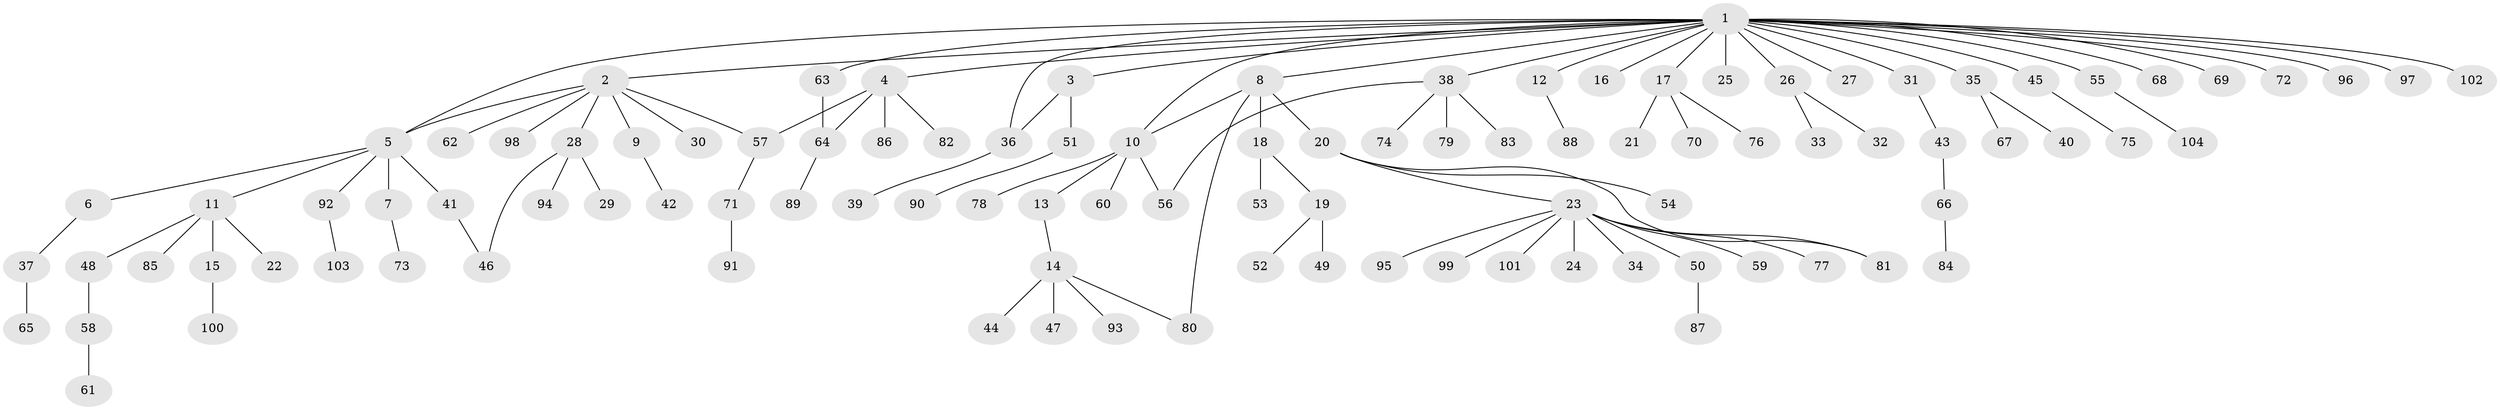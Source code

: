 // coarse degree distribution, {24: 0.0136986301369863, 7: 0.0273972602739726, 3: 0.0684931506849315, 4: 0.0547945205479452, 2: 0.2191780821917808, 1: 0.5753424657534246, 5: 0.0273972602739726, 9: 0.0136986301369863}
// Generated by graph-tools (version 1.1) at 2025/50/03/04/25 22:50:37]
// undirected, 104 vertices, 112 edges
graph export_dot {
  node [color=gray90,style=filled];
  1;
  2;
  3;
  4;
  5;
  6;
  7;
  8;
  9;
  10;
  11;
  12;
  13;
  14;
  15;
  16;
  17;
  18;
  19;
  20;
  21;
  22;
  23;
  24;
  25;
  26;
  27;
  28;
  29;
  30;
  31;
  32;
  33;
  34;
  35;
  36;
  37;
  38;
  39;
  40;
  41;
  42;
  43;
  44;
  45;
  46;
  47;
  48;
  49;
  50;
  51;
  52;
  53;
  54;
  55;
  56;
  57;
  58;
  59;
  60;
  61;
  62;
  63;
  64;
  65;
  66;
  67;
  68;
  69;
  70;
  71;
  72;
  73;
  74;
  75;
  76;
  77;
  78;
  79;
  80;
  81;
  82;
  83;
  84;
  85;
  86;
  87;
  88;
  89;
  90;
  91;
  92;
  93;
  94;
  95;
  96;
  97;
  98;
  99;
  100;
  101;
  102;
  103;
  104;
  1 -- 2;
  1 -- 3;
  1 -- 4;
  1 -- 5;
  1 -- 8;
  1 -- 10;
  1 -- 12;
  1 -- 16;
  1 -- 17;
  1 -- 25;
  1 -- 26;
  1 -- 27;
  1 -- 31;
  1 -- 35;
  1 -- 36;
  1 -- 38;
  1 -- 45;
  1 -- 55;
  1 -- 63;
  1 -- 68;
  1 -- 69;
  1 -- 72;
  1 -- 96;
  1 -- 97;
  1 -- 102;
  2 -- 5;
  2 -- 9;
  2 -- 28;
  2 -- 30;
  2 -- 57;
  2 -- 62;
  2 -- 98;
  3 -- 36;
  3 -- 51;
  4 -- 57;
  4 -- 64;
  4 -- 82;
  4 -- 86;
  5 -- 6;
  5 -- 7;
  5 -- 11;
  5 -- 41;
  5 -- 92;
  6 -- 37;
  7 -- 73;
  8 -- 10;
  8 -- 18;
  8 -- 20;
  8 -- 80;
  9 -- 42;
  10 -- 13;
  10 -- 56;
  10 -- 60;
  10 -- 78;
  11 -- 15;
  11 -- 22;
  11 -- 48;
  11 -- 85;
  12 -- 88;
  13 -- 14;
  14 -- 44;
  14 -- 47;
  14 -- 80;
  14 -- 93;
  15 -- 100;
  17 -- 21;
  17 -- 70;
  17 -- 76;
  18 -- 19;
  18 -- 53;
  19 -- 49;
  19 -- 52;
  20 -- 23;
  20 -- 54;
  20 -- 81;
  23 -- 24;
  23 -- 34;
  23 -- 50;
  23 -- 59;
  23 -- 77;
  23 -- 81;
  23 -- 95;
  23 -- 99;
  23 -- 101;
  26 -- 32;
  26 -- 33;
  28 -- 29;
  28 -- 46;
  28 -- 94;
  31 -- 43;
  35 -- 40;
  35 -- 67;
  36 -- 39;
  37 -- 65;
  38 -- 56;
  38 -- 74;
  38 -- 79;
  38 -- 83;
  41 -- 46;
  43 -- 66;
  45 -- 75;
  48 -- 58;
  50 -- 87;
  51 -- 90;
  55 -- 104;
  57 -- 71;
  58 -- 61;
  63 -- 64;
  64 -- 89;
  66 -- 84;
  71 -- 91;
  92 -- 103;
}
